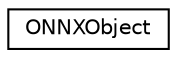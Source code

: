 digraph "Graphical Class Hierarchy"
{
  edge [fontname="Helvetica",fontsize="10",labelfontname="Helvetica",labelfontsize="10"];
  node [fontname="Helvetica",fontsize="10",shape=record];
  rankdir="LR";
  Node0 [label="ONNXObject",height=0.2,width=0.4,color="black", fillcolor="white", style="filled",URL="$structONNXObject.html"];
}
